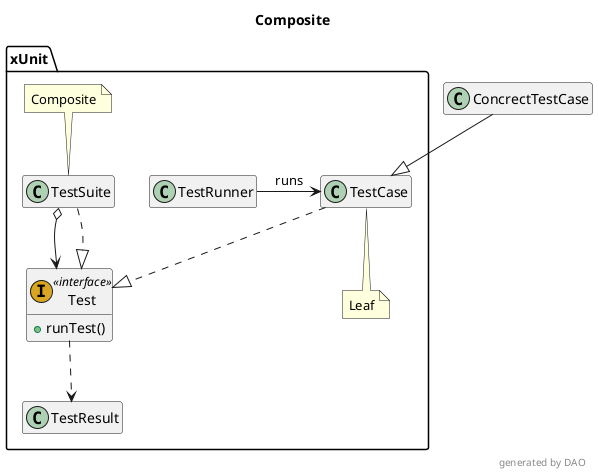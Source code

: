 @startuml
title Composite

hide empty members
skinparam shadowing false


package xUnit {

    class Test << (I,GoldenRod) interface >> {
        + runTest()
    }
    class TestSuite {}
    class TestCase {}
    class TestRunner {}
    class TestResult {}

    note top of TestSuite : Composite
    note bottom of TestCase : Leaf

}

class ConcrectTestCase {
}

TestCase ..|> Test
TestSuite o--> Test
TestSuite ..|> Test
Test ..> TestResult
TestRunner -> TestCase: runs
ConcrectTestCase --|> TestCase

right footer generated by DAO
@enduml